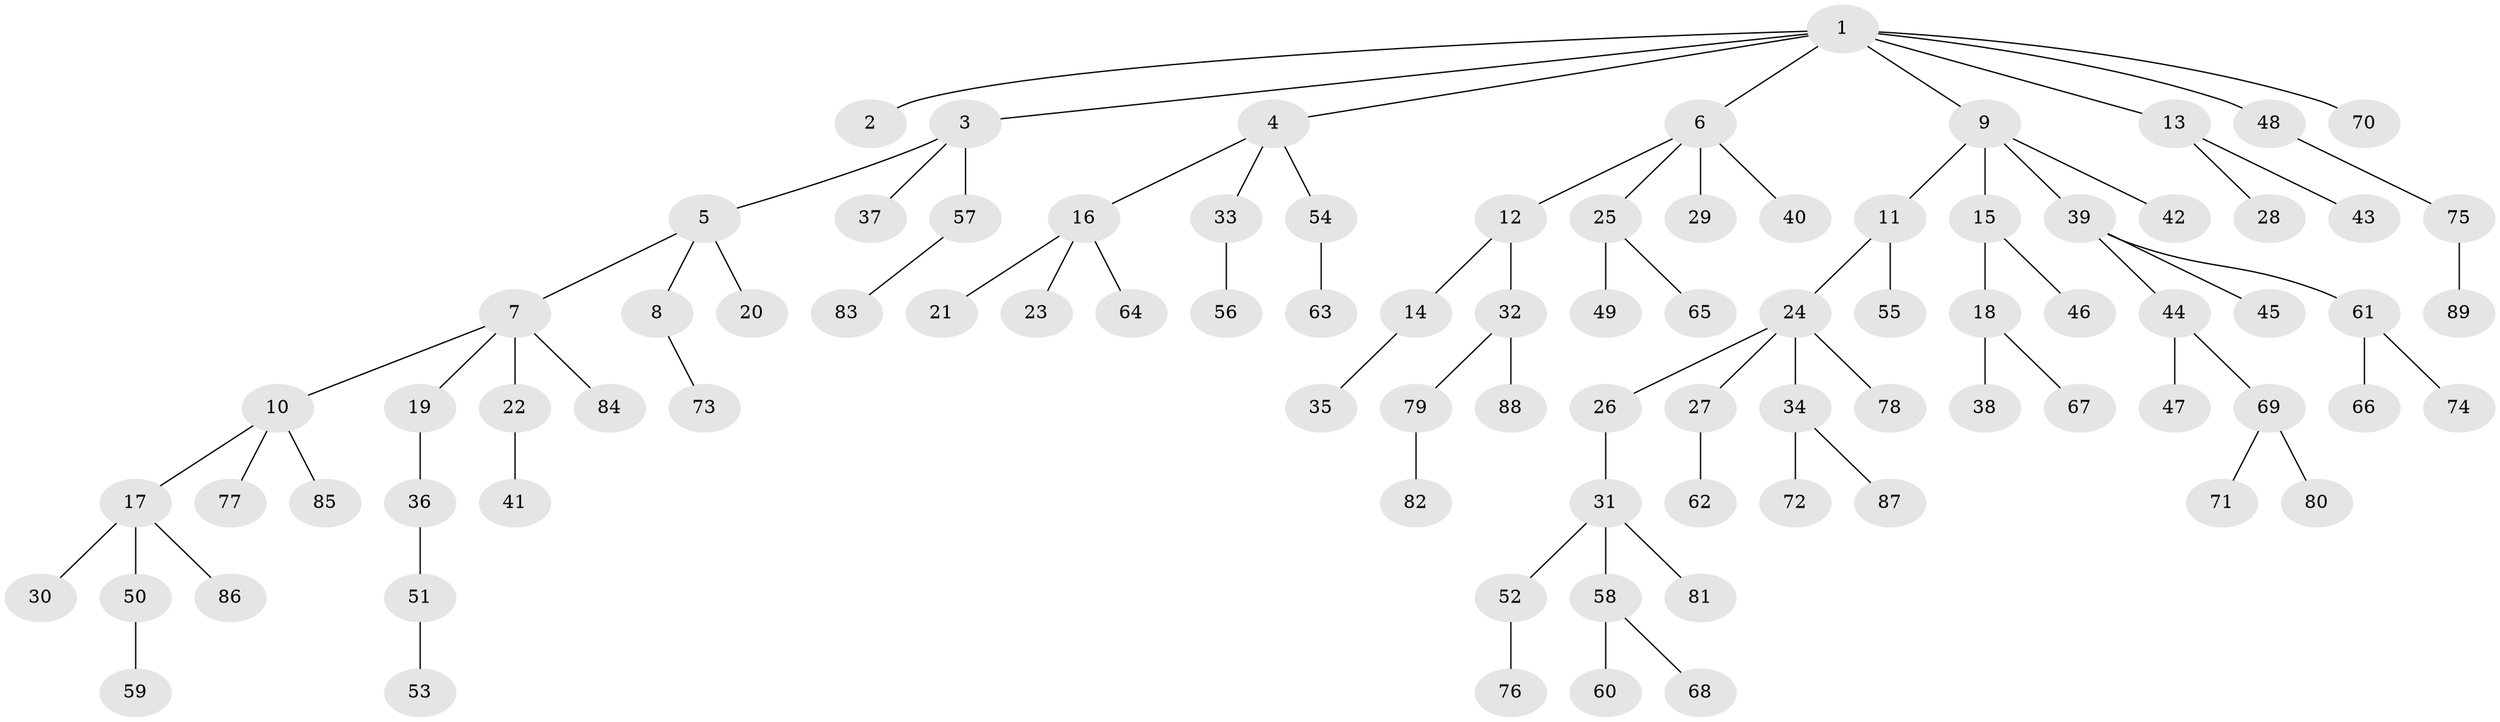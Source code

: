 // Generated by graph-tools (version 1.1) at 2025/15/03/09/25 04:15:29]
// undirected, 89 vertices, 88 edges
graph export_dot {
graph [start="1"]
  node [color=gray90,style=filled];
  1;
  2;
  3;
  4;
  5;
  6;
  7;
  8;
  9;
  10;
  11;
  12;
  13;
  14;
  15;
  16;
  17;
  18;
  19;
  20;
  21;
  22;
  23;
  24;
  25;
  26;
  27;
  28;
  29;
  30;
  31;
  32;
  33;
  34;
  35;
  36;
  37;
  38;
  39;
  40;
  41;
  42;
  43;
  44;
  45;
  46;
  47;
  48;
  49;
  50;
  51;
  52;
  53;
  54;
  55;
  56;
  57;
  58;
  59;
  60;
  61;
  62;
  63;
  64;
  65;
  66;
  67;
  68;
  69;
  70;
  71;
  72;
  73;
  74;
  75;
  76;
  77;
  78;
  79;
  80;
  81;
  82;
  83;
  84;
  85;
  86;
  87;
  88;
  89;
  1 -- 2;
  1 -- 3;
  1 -- 4;
  1 -- 6;
  1 -- 9;
  1 -- 13;
  1 -- 48;
  1 -- 70;
  3 -- 5;
  3 -- 37;
  3 -- 57;
  4 -- 16;
  4 -- 33;
  4 -- 54;
  5 -- 7;
  5 -- 8;
  5 -- 20;
  6 -- 12;
  6 -- 25;
  6 -- 29;
  6 -- 40;
  7 -- 10;
  7 -- 19;
  7 -- 22;
  7 -- 84;
  8 -- 73;
  9 -- 11;
  9 -- 15;
  9 -- 39;
  9 -- 42;
  10 -- 17;
  10 -- 77;
  10 -- 85;
  11 -- 24;
  11 -- 55;
  12 -- 14;
  12 -- 32;
  13 -- 28;
  13 -- 43;
  14 -- 35;
  15 -- 18;
  15 -- 46;
  16 -- 21;
  16 -- 23;
  16 -- 64;
  17 -- 30;
  17 -- 50;
  17 -- 86;
  18 -- 38;
  18 -- 67;
  19 -- 36;
  22 -- 41;
  24 -- 26;
  24 -- 27;
  24 -- 34;
  24 -- 78;
  25 -- 49;
  25 -- 65;
  26 -- 31;
  27 -- 62;
  31 -- 52;
  31 -- 58;
  31 -- 81;
  32 -- 79;
  32 -- 88;
  33 -- 56;
  34 -- 72;
  34 -- 87;
  36 -- 51;
  39 -- 44;
  39 -- 45;
  39 -- 61;
  44 -- 47;
  44 -- 69;
  48 -- 75;
  50 -- 59;
  51 -- 53;
  52 -- 76;
  54 -- 63;
  57 -- 83;
  58 -- 60;
  58 -- 68;
  61 -- 66;
  61 -- 74;
  69 -- 71;
  69 -- 80;
  75 -- 89;
  79 -- 82;
}
